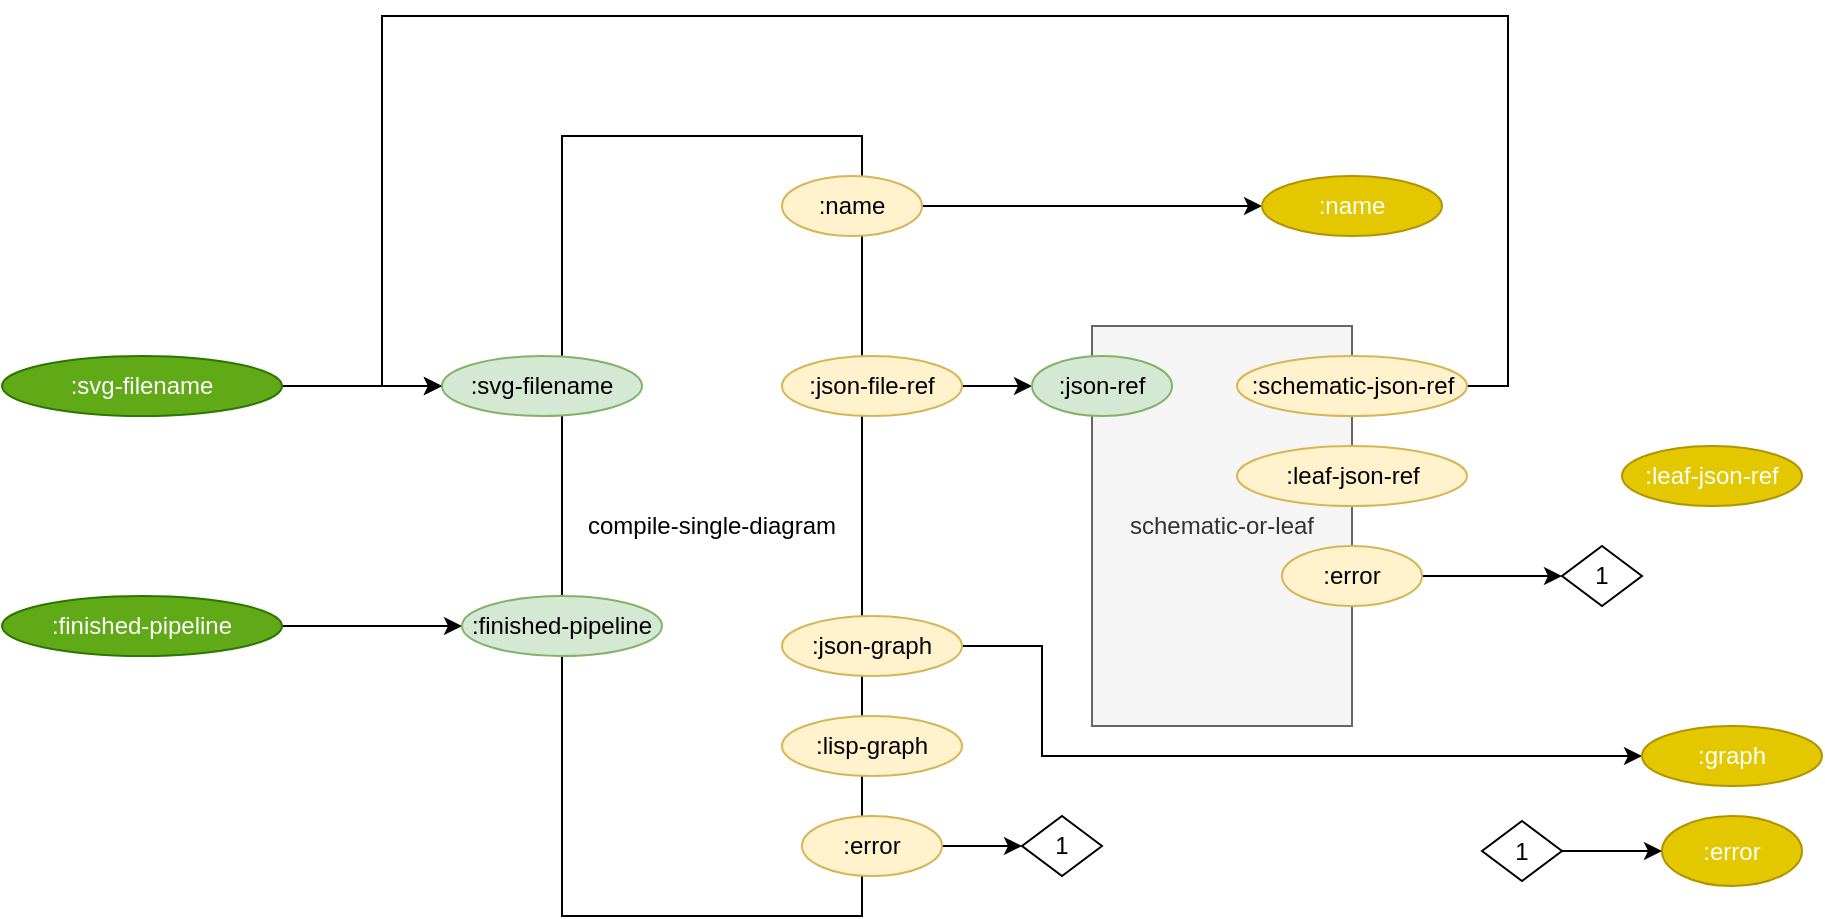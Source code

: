 <mxfile version="12.4.2" type="device" pages="5"><diagram id="kTaohMnw-kOpqh6rDy7y" name="0. build"><mxGraphModel dx="2206" dy="1635" grid="1" gridSize="10" guides="1" tooltips="1" connect="1" arrows="1" fold="1" page="1" pageScale="1" pageWidth="1100" pageHeight="850" math="0" shadow="0"><root><mxCell id="Mn-rGtJxIU_AGrY4zjHz-0"/><mxCell id="Mn-rGtJxIU_AGrY4zjHz-1" parent="Mn-rGtJxIU_AGrY4zjHz-0"/><mxCell id="Mn-rGtJxIU_AGrY4zjHz-28" value="compile-single-diagram" style="rounded=0;whiteSpace=wrap;html=1;strokeColor=#000000;align=center;" vertex="1" parent="Mn-rGtJxIU_AGrY4zjHz-1"><mxGeometry x="-690" y="-680" width="150" height="390" as="geometry"/></mxCell><mxCell id="1WIbEod5XKTAdlQZYnNR-9" style="edgeStyle=orthogonalEdgeStyle;rounded=0;orthogonalLoop=1;jettySize=auto;html=1;exitX=1;exitY=0.5;exitDx=0;exitDy=0;entryX=0;entryY=0.5;entryDx=0;entryDy=0;" edge="1" parent="Mn-rGtJxIU_AGrY4zjHz-1" source="Mn-rGtJxIU_AGrY4zjHz-19" target="1WIbEod5XKTAdlQZYnNR-8"><mxGeometry relative="1" as="geometry"/></mxCell><mxCell id="Mn-rGtJxIU_AGrY4zjHz-19" value=":name" style="ellipse;whiteSpace=wrap;html=1;fillColor=#fff2cc;strokeColor=#d6b656;" vertex="1" parent="Mn-rGtJxIU_AGrY4zjHz-1"><mxGeometry x="-580" y="-660" width="70" height="30" as="geometry"/></mxCell><mxCell id="ww4mffYR2kwE5zpnx_MJ-22" style="edgeStyle=orthogonalEdgeStyle;rounded=0;orthogonalLoop=1;jettySize=auto;html=1;exitX=1;exitY=0.5;exitDx=0;exitDy=0;entryX=0;entryY=0.5;entryDx=0;entryDy=0;" edge="1" parent="Mn-rGtJxIU_AGrY4zjHz-1" source="Mn-rGtJxIU_AGrY4zjHz-24" target="ww4mffYR2kwE5zpnx_MJ-14"><mxGeometry relative="1" as="geometry"/></mxCell><mxCell id="Mn-rGtJxIU_AGrY4zjHz-24" value=":json-file-ref" style="ellipse;whiteSpace=wrap;html=1;fillColor=#fff2cc;strokeColor=#d6b656;" vertex="1" parent="Mn-rGtJxIU_AGrY4zjHz-1"><mxGeometry x="-580" y="-570" width="90" height="30" as="geometry"/></mxCell><mxCell id="1WIbEod5XKTAdlQZYnNR-22" style="edgeStyle=orthogonalEdgeStyle;rounded=0;orthogonalLoop=1;jettySize=auto;html=1;exitX=1;exitY=0.5;exitDx=0;exitDy=0;entryX=0;entryY=0.5;entryDx=0;entryDy=0;" edge="1" parent="Mn-rGtJxIU_AGrY4zjHz-1" source="Mn-rGtJxIU_AGrY4zjHz-25" target="1WIbEod5XKTAdlQZYnNR-7"><mxGeometry relative="1" as="geometry"><Array as="points"><mxPoint x="-450" y="-425"/><mxPoint x="-450" y="-370"/></Array></mxGeometry></mxCell><mxCell id="Mn-rGtJxIU_AGrY4zjHz-25" value=":json-graph" style="ellipse;whiteSpace=wrap;html=1;fillColor=#fff2cc;strokeColor=#d6b656;" vertex="1" parent="Mn-rGtJxIU_AGrY4zjHz-1"><mxGeometry x="-580" y="-440" width="90" height="30" as="geometry"/></mxCell><mxCell id="Mn-rGtJxIU_AGrY4zjHz-26" value=":lisp-graph" style="ellipse;whiteSpace=wrap;html=1;fillColor=#fff2cc;strokeColor=#d6b656;" vertex="1" parent="Mn-rGtJxIU_AGrY4zjHz-1"><mxGeometry x="-580" y="-390" width="90" height="30" as="geometry"/></mxCell><mxCell id="ww4mffYR2kwE5zpnx_MJ-2" style="edgeStyle=orthogonalEdgeStyle;rounded=0;orthogonalLoop=1;jettySize=auto;html=1;exitX=1;exitY=0.5;exitDx=0;exitDy=0;" edge="1" parent="Mn-rGtJxIU_AGrY4zjHz-1" source="Mn-rGtJxIU_AGrY4zjHz-27" target="ww4mffYR2kwE5zpnx_MJ-0"><mxGeometry relative="1" as="geometry"/></mxCell><mxCell id="Mn-rGtJxIU_AGrY4zjHz-27" value=":error" style="ellipse;whiteSpace=wrap;html=1;fillColor=#fff2cc;strokeColor=#d6b656;" vertex="1" parent="Mn-rGtJxIU_AGrY4zjHz-1"><mxGeometry x="-570" y="-340" width="70" height="30" as="geometry"/></mxCell><mxCell id="1WIbEod5XKTAdlQZYnNR-11" style="edgeStyle=orthogonalEdgeStyle;rounded=0;orthogonalLoop=1;jettySize=auto;html=1;exitX=1;exitY=0.5;exitDx=0;exitDy=0;" edge="1" parent="Mn-rGtJxIU_AGrY4zjHz-1" source="Mn-rGtJxIU_AGrY4zjHz-29"><mxGeometry relative="1" as="geometry"><mxPoint x="-750" y="-555" as="targetPoint"/></mxGeometry></mxCell><mxCell id="Mn-rGtJxIU_AGrY4zjHz-29" value=":svg-filename" style="ellipse;whiteSpace=wrap;html=1;fillColor=#60a917;strokeColor=#2D7600;fontColor=#ffffff;" vertex="1" parent="Mn-rGtJxIU_AGrY4zjHz-1"><mxGeometry x="-970" y="-570" width="140" height="30" as="geometry"/></mxCell><mxCell id="Mn-rGtJxIU_AGrY4zjHz-34" value=":svg-filename" style="ellipse;whiteSpace=wrap;html=1;fillColor=#d5e8d4;strokeColor=#82b366;" vertex="1" parent="Mn-rGtJxIU_AGrY4zjHz-1"><mxGeometry x="-750" y="-570" width="100" height="30" as="geometry"/></mxCell><mxCell id="Mn-rGtJxIU_AGrY4zjHz-41" value=":error" style="ellipse;whiteSpace=wrap;html=1;fillColor=#e3c800;strokeColor=#B09500;fontColor=#ffffff;" vertex="1" parent="Mn-rGtJxIU_AGrY4zjHz-1"><mxGeometry x="-140" y="-340" width="70" height="35" as="geometry"/></mxCell><mxCell id="1WIbEod5XKTAdlQZYnNR-7" value=":graph" style="ellipse;whiteSpace=wrap;html=1;fillColor=#e3c800;strokeColor=#B09500;fontColor=#ffffff;" vertex="1" parent="Mn-rGtJxIU_AGrY4zjHz-1"><mxGeometry x="-150" y="-385" width="90" height="30" as="geometry"/></mxCell><mxCell id="1WIbEod5XKTAdlQZYnNR-8" value=":name" style="ellipse;whiteSpace=wrap;html=1;fillColor=#e3c800;strokeColor=#B09500;fontColor=#ffffff;" vertex="1" parent="Mn-rGtJxIU_AGrY4zjHz-1"><mxGeometry x="-340" y="-660" width="90" height="30" as="geometry"/></mxCell><mxCell id="ww4mffYR2kwE5zpnx_MJ-0" value="1" style="rhombus;whiteSpace=wrap;html=1;" vertex="1" parent="Mn-rGtJxIU_AGrY4zjHz-1"><mxGeometry x="-460" y="-340" width="40" height="30" as="geometry"/></mxCell><mxCell id="ww4mffYR2kwE5zpnx_MJ-3" style="edgeStyle=orthogonalEdgeStyle;rounded=0;orthogonalLoop=1;jettySize=auto;html=1;exitX=1;exitY=0.5;exitDx=0;exitDy=0;entryX=0;entryY=0.5;entryDx=0;entryDy=0;" edge="1" parent="Mn-rGtJxIU_AGrY4zjHz-1" source="ww4mffYR2kwE5zpnx_MJ-1" target="Mn-rGtJxIU_AGrY4zjHz-41"><mxGeometry relative="1" as="geometry"/></mxCell><mxCell id="ww4mffYR2kwE5zpnx_MJ-1" value="1" style="rhombus;whiteSpace=wrap;html=1;" vertex="1" parent="Mn-rGtJxIU_AGrY4zjHz-1"><mxGeometry x="-230" y="-337.5" width="40" height="30" as="geometry"/></mxCell><mxCell id="ww4mffYR2kwE5zpnx_MJ-8" value="schematic-or-leaf" style="rounded=0;whiteSpace=wrap;html=1;strokeColor=#666666;align=center;fillColor=#f5f5f5;fontColor=#333333;" vertex="1" parent="Mn-rGtJxIU_AGrY4zjHz-1"><mxGeometry x="-425" y="-585" width="130" height="200" as="geometry"/></mxCell><mxCell id="GttK99z5oHavSZ59mQn9-0" style="edgeStyle=orthogonalEdgeStyle;rounded=0;orthogonalLoop=1;jettySize=auto;html=1;exitX=1;exitY=0.5;exitDx=0;exitDy=0;" edge="1" parent="Mn-rGtJxIU_AGrY4zjHz-1" source="ww4mffYR2kwE5zpnx_MJ-10"><mxGeometry relative="1" as="geometry"><mxPoint x="-750" y="-555" as="targetPoint"/><Array as="points"><mxPoint x="-217" y="-555"/><mxPoint x="-217" y="-740"/><mxPoint x="-780" y="-740"/><mxPoint x="-780" y="-555"/></Array></mxGeometry></mxCell><mxCell id="ww4mffYR2kwE5zpnx_MJ-10" value=":schematic-json-ref" style="ellipse;whiteSpace=wrap;html=1;fillColor=#fff2cc;strokeColor=#d6b656;" vertex="1" parent="Mn-rGtJxIU_AGrY4zjHz-1"><mxGeometry x="-352.5" y="-570" width="115" height="30" as="geometry"/></mxCell><mxCell id="ww4mffYR2kwE5zpnx_MJ-11" style="edgeStyle=orthogonalEdgeStyle;rounded=0;orthogonalLoop=1;jettySize=auto;html=1;" edge="1" parent="Mn-rGtJxIU_AGrY4zjHz-1" source="ww4mffYR2kwE5zpnx_MJ-12" target="ww4mffYR2kwE5zpnx_MJ-13"><mxGeometry relative="1" as="geometry"/></mxCell><mxCell id="ww4mffYR2kwE5zpnx_MJ-12" value=":error" style="ellipse;whiteSpace=wrap;html=1;fillColor=#fff2cc;strokeColor=#d6b656;" vertex="1" parent="Mn-rGtJxIU_AGrY4zjHz-1"><mxGeometry x="-330" y="-475" width="70" height="30" as="geometry"/></mxCell><mxCell id="ww4mffYR2kwE5zpnx_MJ-13" value="1" style="rhombus;whiteSpace=wrap;html=1;" vertex="1" parent="Mn-rGtJxIU_AGrY4zjHz-1"><mxGeometry x="-190" y="-475" width="40" height="30" as="geometry"/></mxCell><mxCell id="ww4mffYR2kwE5zpnx_MJ-14" value=":json-ref" style="ellipse;whiteSpace=wrap;html=1;fillColor=#d5e8d4;strokeColor=#82b366;" vertex="1" parent="Mn-rGtJxIU_AGrY4zjHz-1"><mxGeometry x="-455" y="-570" width="70" height="30" as="geometry"/></mxCell><mxCell id="ww4mffYR2kwE5zpnx_MJ-15" value=":leaf-json-ref" style="ellipse;whiteSpace=wrap;html=1;fillColor=#fff2cc;strokeColor=#d6b656;" vertex="1" parent="Mn-rGtJxIU_AGrY4zjHz-1"><mxGeometry x="-352.5" y="-525" width="115" height="30" as="geometry"/></mxCell><mxCell id="ww4mffYR2kwE5zpnx_MJ-18" value=":leaf-json-ref" style="ellipse;whiteSpace=wrap;html=1;fillColor=#e3c800;strokeColor=#B09500;fontColor=#ffffff;" vertex="1" parent="Mn-rGtJxIU_AGrY4zjHz-1"><mxGeometry x="-160" y="-525" width="90" height="30" as="geometry"/></mxCell><mxCell id="J6hZQ-B5AV4TdkbTx0U7-2" style="edgeStyle=orthogonalEdgeStyle;rounded=0;orthogonalLoop=1;jettySize=auto;html=1;exitX=1;exitY=0.5;exitDx=0;exitDy=0;entryX=0;entryY=0.5;entryDx=0;entryDy=0;" edge="1" parent="Mn-rGtJxIU_AGrY4zjHz-1" source="J6hZQ-B5AV4TdkbTx0U7-0" target="J6hZQ-B5AV4TdkbTx0U7-1"><mxGeometry relative="1" as="geometry"/></mxCell><mxCell id="J6hZQ-B5AV4TdkbTx0U7-0" value=":finished-pipeline" style="ellipse;whiteSpace=wrap;html=1;fillColor=#60a917;strokeColor=#2D7600;fontColor=#ffffff;" vertex="1" parent="Mn-rGtJxIU_AGrY4zjHz-1"><mxGeometry x="-970" y="-450" width="140" height="30" as="geometry"/></mxCell><mxCell id="J6hZQ-B5AV4TdkbTx0U7-1" value=":finished-pipeline" style="ellipse;whiteSpace=wrap;html=1;fillColor=#d5e8d4;strokeColor=#82b366;" vertex="1" parent="Mn-rGtJxIU_AGrY4zjHz-1"><mxGeometry x="-740" y="-450" width="100" height="30" as="geometry"/></mxCell></root></mxGraphModel></diagram><diagram id="BSqaEIzAbErSCFMda4Vr" name="1. compile-single-diagram"><mxGraphModel dx="2401" dy="1774" grid="1" gridSize="10" guides="1" tooltips="1" connect="1" arrows="1" fold="1" page="1" pageScale="1" pageWidth="1100" pageHeight="850" math="0" shadow="0"><root><mxCell id="u4qeDyeQGf4HoiwSgoCH-0"/><mxCell id="u4qeDyeQGf4HoiwSgoCH-1" parent="u4qeDyeQGf4HoiwSgoCH-0"/><mxCell id="u4qeDyeQGf4HoiwSgoCH-2" value="Compiler" style="rounded=0;whiteSpace=wrap;html=1;" vertex="1" parent="u4qeDyeQGf4HoiwSgoCH-1"><mxGeometry x="-850" y="-600" width="210" height="300" as="geometry"/></mxCell><mxCell id="u4qeDyeQGf4HoiwSgoCH-33" style="edgeStyle=orthogonalEdgeStyle;rounded=0;orthogonalLoop=1;jettySize=auto;html=1;exitX=1;exitY=0.5;exitDx=0;exitDy=0;entryX=0;entryY=0.5;entryDx=0;entryDy=0;" edge="1" parent="u4qeDyeQGf4HoiwSgoCH-1" source="u4qeDyeQGf4HoiwSgoCH-8" target="u4qeDyeQGf4HoiwSgoCH-32"><mxGeometry relative="1" as="geometry"/></mxCell><mxCell id="u4qeDyeQGf4HoiwSgoCH-8" value=":error" style="ellipse;whiteSpace=wrap;html=1;fillColor=#fff2cc;strokeColor=#d6b656;" vertex="1" parent="u4qeDyeQGf4HoiwSgoCH-1"><mxGeometry x="-710" y="-340" width="140" height="30" as="geometry"/></mxCell><mxCell id="u4qeDyeQGf4HoiwSgoCH-23" style="edgeStyle=orthogonalEdgeStyle;rounded=0;orthogonalLoop=1;jettySize=auto;html=1;exitX=1;exitY=0.5;exitDx=0;exitDy=0;" edge="1" parent="u4qeDyeQGf4HoiwSgoCH-1" source="u4qeDyeQGf4HoiwSgoCH-9" target="u4qeDyeQGf4HoiwSgoCH-22"><mxGeometry relative="1" as="geometry"/></mxCell><mxCell id="u4qeDyeQGf4HoiwSgoCH-9" value=":metadata" style="ellipse;whiteSpace=wrap;html=1;fillColor=#fff2cc;strokeColor=#d6b656;" vertex="1" parent="u4qeDyeQGf4HoiwSgoCH-1"><mxGeometry x="-685" y="-585" width="90" height="30" as="geometry"/></mxCell><mxCell id="u4qeDyeQGf4HoiwSgoCH-30" style="edgeStyle=orthogonalEdgeStyle;rounded=0;orthogonalLoop=1;jettySize=auto;html=1;exitX=1;exitY=0.5;exitDx=0;exitDy=0;entryX=0;entryY=0.5;entryDx=0;entryDy=0;" edge="1" parent="u4qeDyeQGf4HoiwSgoCH-1" source="u4qeDyeQGf4HoiwSgoCH-10" target="u4qeDyeQGf4HoiwSgoCH-28"><mxGeometry relative="1" as="geometry"/></mxCell><mxCell id="u4qeDyeQGf4HoiwSgoCH-10" value=":json" style="ellipse;whiteSpace=wrap;html=1;fillColor=#fff2cc;strokeColor=#d6b656;" vertex="1" parent="u4qeDyeQGf4HoiwSgoCH-1"><mxGeometry x="-710" y="-460" width="140" height="30" as="geometry"/></mxCell><mxCell id="u4qeDyeQGf4HoiwSgoCH-31" style="edgeStyle=orthogonalEdgeStyle;rounded=0;orthogonalLoop=1;jettySize=auto;html=1;exitX=1;exitY=0.5;exitDx=0;exitDy=0;entryX=0;entryY=0.5;entryDx=0;entryDy=0;" edge="1" parent="u4qeDyeQGf4HoiwSgoCH-1" source="u4qeDyeQGf4HoiwSgoCH-11" target="u4qeDyeQGf4HoiwSgoCH-29"><mxGeometry relative="1" as="geometry"/></mxCell><mxCell id="u4qeDyeQGf4HoiwSgoCH-11" value=":lisp" style="ellipse;whiteSpace=wrap;html=1;fillColor=#fff2cc;strokeColor=#d6b656;" vertex="1" parent="u4qeDyeQGf4HoiwSgoCH-1"><mxGeometry x="-710" y="-410" width="140" height="30" as="geometry"/></mxCell><mxCell id="u4qeDyeQGf4HoiwSgoCH-12" value=":svg-filename" style="ellipse;whiteSpace=wrap;html=1;fillColor=#d5e8d4;strokeColor=#82b366;" vertex="1" parent="u4qeDyeQGf4HoiwSgoCH-1"><mxGeometry x="-910" y="-540" width="140" height="30" as="geometry"/></mxCell><mxCell id="u4qeDyeQGf4HoiwSgoCH-14" style="edgeStyle=orthogonalEdgeStyle;rounded=0;orthogonalLoop=1;jettySize=auto;html=1;exitX=1;exitY=0.5;exitDx=0;exitDy=0;" edge="1" parent="u4qeDyeQGf4HoiwSgoCH-1" source="u4qeDyeQGf4HoiwSgoCH-13" target="u4qeDyeQGf4HoiwSgoCH-12"><mxGeometry relative="1" as="geometry"/></mxCell><mxCell id="u4qeDyeQGf4HoiwSgoCH-20" style="edgeStyle=orthogonalEdgeStyle;rounded=0;orthogonalLoop=1;jettySize=auto;html=1;exitX=1;exitY=0.5;exitDx=0;exitDy=0;entryX=0;entryY=0.5;entryDx=0;entryDy=0;" edge="1" parent="u4qeDyeQGf4HoiwSgoCH-1" source="u4qeDyeQGf4HoiwSgoCH-13" target="u4qeDyeQGf4HoiwSgoCH-16"><mxGeometry relative="1" as="geometry"><Array as="points"><mxPoint x="-940" y="-525"/><mxPoint x="-940" y="-660"/></Array></mxGeometry></mxCell><mxCell id="u4qeDyeQGf4HoiwSgoCH-13" value=":svg-filename" style="ellipse;whiteSpace=wrap;html=1;fillColor=#60a917;strokeColor=#2D7600;fontColor=#ffffff;" vertex="1" parent="u4qeDyeQGf4HoiwSgoCH-1"><mxGeometry x="-1100" y="-540" width="140" height="30" as="geometry"/></mxCell><mxCell id="u4qeDyeQGf4HoiwSgoCH-15" value="part-namer" style="rounded=0;whiteSpace=wrap;html=1;strokeColor=#000000;align=center;" vertex="1" parent="u4qeDyeQGf4HoiwSgoCH-1"><mxGeometry x="-850" y="-690" width="210" height="60" as="geometry"/></mxCell><mxCell id="u4qeDyeQGf4HoiwSgoCH-16" value=":filename" style="ellipse;whiteSpace=wrap;html=1;fillColor=#d5e8d4;strokeColor=#82b366;" vertex="1" parent="u4qeDyeQGf4HoiwSgoCH-1"><mxGeometry x="-880" y="-675" width="80" height="30" as="geometry"/></mxCell><mxCell id="u4qeDyeQGf4HoiwSgoCH-19" style="edgeStyle=orthogonalEdgeStyle;rounded=0;orthogonalLoop=1;jettySize=auto;html=1;exitX=1;exitY=0.5;exitDx=0;exitDy=0;entryX=0;entryY=0.5;entryDx=0;entryDy=0;" edge="1" parent="u4qeDyeQGf4HoiwSgoCH-1" source="u4qeDyeQGf4HoiwSgoCH-17" target="u4qeDyeQGf4HoiwSgoCH-18"><mxGeometry relative="1" as="geometry"/></mxCell><mxCell id="u4qeDyeQGf4HoiwSgoCH-17" value=":name" style="ellipse;whiteSpace=wrap;html=1;fillColor=#fff2cc;strokeColor=#d6b656;" vertex="1" parent="u4qeDyeQGf4HoiwSgoCH-1"><mxGeometry x="-685" y="-675" width="90" height="30" as="geometry"/></mxCell><mxCell id="u4qeDyeQGf4HoiwSgoCH-18" value=":name" style="ellipse;whiteSpace=wrap;html=1;fillColor=#e3c800;strokeColor=#B09500;fontColor=#ffffff;" vertex="1" parent="u4qeDyeQGf4HoiwSgoCH-1"><mxGeometry x="-160" y="-675" width="140" height="30" as="geometry"/></mxCell><mxCell id="u4qeDyeQGf4HoiwSgoCH-21" value="JSON-array-splitter" style="rounded=0;whiteSpace=wrap;html=1;strokeColor=#000000;align=center;" vertex="1" parent="u4qeDyeQGf4HoiwSgoCH-1"><mxGeometry x="-520" y="-600" width="210" height="60" as="geometry"/></mxCell><mxCell id="u4qeDyeQGf4HoiwSgoCH-22" value=":array" style="ellipse;whiteSpace=wrap;html=1;fillColor=#d5e8d4;strokeColor=#82b366;" vertex="1" parent="u4qeDyeQGf4HoiwSgoCH-1"><mxGeometry x="-570" y="-585" width="90" height="30" as="geometry"/></mxCell><mxCell id="u4qeDyeQGf4HoiwSgoCH-27" style="edgeStyle=orthogonalEdgeStyle;rounded=0;orthogonalLoop=1;jettySize=auto;html=1;exitX=1;exitY=0.5;exitDx=0;exitDy=0;" edge="1" parent="u4qeDyeQGf4HoiwSgoCH-1" source="u4qeDyeQGf4HoiwSgoCH-24" target="u4qeDyeQGf4HoiwSgoCH-25"><mxGeometry relative="1" as="geometry"/></mxCell><mxCell id="u4qeDyeQGf4HoiwSgoCH-24" value=":items" style="ellipse;whiteSpace=wrap;html=1;fillColor=#fff2cc;strokeColor=#d6b656;" vertex="1" parent="u4qeDyeQGf4HoiwSgoCH-1"><mxGeometry x="-340" y="-585" width="70" height="30" as="geometry"/></mxCell><mxCell id="u4qeDyeQGf4HoiwSgoCH-25" value=":json-file-ref" style="ellipse;whiteSpace=wrap;html=1;fillColor=#e3c800;strokeColor=#B09500;fontColor=#ffffff;" vertex="1" parent="u4qeDyeQGf4HoiwSgoCH-1"><mxGeometry x="-150" y="-585" width="140" height="30" as="geometry"/></mxCell><mxCell id="u4qeDyeQGf4HoiwSgoCH-28" value=":json-graph" style="ellipse;whiteSpace=wrap;html=1;fillColor=#e3c800;strokeColor=#B09500;fontColor=#ffffff;" vertex="1" parent="u4qeDyeQGf4HoiwSgoCH-1"><mxGeometry x="-150" y="-460" width="140" height="30" as="geometry"/></mxCell><mxCell id="u4qeDyeQGf4HoiwSgoCH-29" value=":lisp-graph" style="ellipse;whiteSpace=wrap;html=1;fillColor=#e3c800;strokeColor=#B09500;fontColor=#ffffff;" vertex="1" parent="u4qeDyeQGf4HoiwSgoCH-1"><mxGeometry x="-150" y="-410" width="140" height="30" as="geometry"/></mxCell><mxCell id="u4qeDyeQGf4HoiwSgoCH-32" value=":error" style="ellipse;whiteSpace=wrap;html=1;fillColor=#e3c800;strokeColor=#B09500;fontColor=#ffffff;" vertex="1" parent="u4qeDyeQGf4HoiwSgoCH-1"><mxGeometry x="-150" y="-340" width="140" height="30" as="geometry"/></mxCell><mxCell id="WQs9E5coec-uMUZWUnwF-0" value=":finished-pipeline" style="ellipse;whiteSpace=wrap;html=1;fillColor=#d5e8d4;strokeColor=#82b366;" vertex="1" parent="u4qeDyeQGf4HoiwSgoCH-1"><mxGeometry x="-920" y="-420" width="140" height="30" as="geometry"/></mxCell><mxCell id="WQs9E5coec-uMUZWUnwF-2" style="edgeStyle=orthogonalEdgeStyle;rounded=0;orthogonalLoop=1;jettySize=auto;html=1;exitX=1;exitY=0.5;exitDx=0;exitDy=0;" edge="1" parent="u4qeDyeQGf4HoiwSgoCH-1" source="WQs9E5coec-uMUZWUnwF-1" target="WQs9E5coec-uMUZWUnwF-0"><mxGeometry relative="1" as="geometry"/></mxCell><mxCell id="WQs9E5coec-uMUZWUnwF-1" value=":finished-pipeline" style="ellipse;whiteSpace=wrap;html=1;fillColor=#60a917;strokeColor=#2D7600;fontColor=#ffffff;" vertex="1" parent="u4qeDyeQGf4HoiwSgoCH-1"><mxGeometry x="-1100" y="-420" width="140" height="30" as="geometry"/></mxCell></root></mxGraphModel></diagram><diagram id="zkIa6d8jiOvOYW3uuYZ_" name="(spacer)"><mxGraphModel dx="1106" dy="785" grid="1" gridSize="10" guides="1" tooltips="1" connect="1" arrows="1" fold="1" page="1" pageScale="1" pageWidth="1100" pageHeight="850" math="0" shadow="0"><root><mxCell id="l-7z3NYvXJu23y0B7lJB-0"/><mxCell id="l-7z3NYvXJu23y0B7lJB-1" parent="l-7z3NYvXJu23y0B7lJB-0"/></root></mxGraphModel></diagram><diagram id="QI5TESOnWgU8ozS7O0H-" name="deprecated compile-composite"><mxGraphModel dx="2206" dy="1635" grid="1" gridSize="10" guides="1" tooltips="1" connect="1" arrows="1" fold="1" page="1" pageScale="1" pageWidth="1100" pageHeight="850" math="0" shadow="0"><root><mxCell id="0"/><mxCell id="1" parent="0"/><mxCell id="ALMB60lFGLhq18Ao3aPR-32" value="compile-one-diagram" style="rounded=0;whiteSpace=wrap;html=1;fillColor=#f5f5f5;strokeColor=#666666;fontColor=#333333;" parent="1" vertex="1"><mxGeometry x="-370" y="-650" width="120" height="150" as="geometry"/></mxCell><mxCell id="ALMB60lFGLhq18Ao3aPR-31" value="split-diagram" style="rounded=0;whiteSpace=wrap;html=1;fillColor=#f5f5f5;strokeColor=#666666;fontColor=#333333;" parent="1" vertex="1"><mxGeometry x="-645" y="-660" width="120" height="240" as="geometry"/></mxCell><mxCell id="ALMB60lFGLhq18Ao3aPR-19" value="[{&quot;dir&quot;:&quot;build_process/&quot;,&quot;file&quot;:&quot;parts/split_diagram.json&quot;,&quot;kindName&quot;:&quot;split diagram&quot;,&quot;ref&quot;:&quot;master&quot;,&quot;repo&quot;:&quot;https://github.com/bmfbp/bmfbp.git&quot;},{&quot;dir&quot;:&quot;build_process/&quot;,&quot;file&quot;:&quot;parts/compile_one_diagram.json&quot;,&quot;kindName&quot;:&quot;compile one diagram&quot;,&quot;ref&quot;:&quot;master&quot;,&quot;repo&quot;:&quot;https://github.com/bmfbp/bmfbp.git&quot;},{&quot;dir&quot;:&quot;build_process/&quot;,&quot;file&quot;:&quot;parts/json_array_splitter.json&quot;,&quot;kindName&quot;:&quot;json array splitter&quot;,&quot;ref&quot;:&quot;master&quot;,&quot;repo&quot;:&quot;https://github.com/bmfbp/bmfbp.git&quot;}]" style="rounded=1;whiteSpace=wrap;html=1;dashed=1;dashPattern=1 1;" parent="1" vertex="1"><mxGeometry x="-920" y="-320" width="870" height="230" as="geometry"/></mxCell><mxCell id="ALMB60lFGLhq18Ao3aPR-33" style="edgeStyle=orthogonalEdgeStyle;rounded=0;orthogonalLoop=1;jettySize=auto;html=1;exitX=1;exitY=0.5;exitDx=0;exitDy=0;" parent="1" source="ALMB60lFGLhq18Ao3aPR-20" target="ALMB60lFGLhq18Ao3aPR-23" edge="1"><mxGeometry relative="1" as="geometry"/></mxCell><mxCell id="ALMB60lFGLhq18Ao3aPR-20" value=":svg" style="ellipse;whiteSpace=wrap;html=1;fillColor=#60a917;strokeColor=#2D7600;fontColor=#ffffff;" parent="1" vertex="1"><mxGeometry x="-830" y="-630" width="90" height="30" as="geometry"/></mxCell><mxCell id="ALMB60lFGLhq18Ao3aPR-21" value=":json-graph" style="ellipse;whiteSpace=wrap;html=1;fillColor=#e3c800;strokeColor=#B09500;fontColor=#ffffff;" parent="1" vertex="1"><mxGeometry x="-140" y="-630" width="90" height="30" as="geometry"/></mxCell><mxCell id="ALMB60lFGLhq18Ao3aPR-22" value=":json-metadata" style="ellipse;whiteSpace=wrap;html=1;fillColor=#e3c800;strokeColor=#B09500;fontColor=#ffffff;" parent="1" vertex="1"><mxGeometry x="-140" y="-470" width="90" height="30" as="geometry"/></mxCell><mxCell id="ALMB60lFGLhq18Ao3aPR-23" value=":svg-content" style="ellipse;whiteSpace=wrap;html=1;fillColor=#d5e8d4;strokeColor=#82b366;" parent="1" vertex="1"><mxGeometry x="-690" y="-630" width="90" height="30" as="geometry"/></mxCell><mxCell id="ALMB60lFGLhq18Ao3aPR-26" style="edgeStyle=orthogonalEdgeStyle;rounded=0;orthogonalLoop=1;jettySize=auto;html=1;exitX=1;exitY=0.5;exitDx=0;exitDy=0;" parent="1" source="ALMB60lFGLhq18Ao3aPR-25" target="ALMB60lFGLhq18Ao3aPR-21" edge="1"><mxGeometry relative="1" as="geometry"/></mxCell><mxCell id="ALMB60lFGLhq18Ao3aPR-25" value=":json-graph" style="ellipse;whiteSpace=wrap;html=1;fillColor=#fff2cc;strokeColor=#d6b656;" parent="1" vertex="1"><mxGeometry x="-290" y="-630" width="90" height="30" as="geometry"/></mxCell><mxCell id="ALMB60lFGLhq18Ao3aPR-27" value=":diagram" style="ellipse;whiteSpace=wrap;html=1;fillColor=#d5e8d4;strokeColor=#82b366;" parent="1" vertex="1"><mxGeometry x="-410" y="-630" width="90" height="30" as="geometry"/></mxCell><mxCell id="ALMB60lFGLhq18Ao3aPR-37" style="edgeStyle=orthogonalEdgeStyle;rounded=0;orthogonalLoop=1;jettySize=auto;html=1;exitX=1;exitY=0.5;exitDx=0;exitDy=0;entryX=0;entryY=0.5;entryDx=0;entryDy=0;" parent="1" source="ALMB60lFGLhq18Ao3aPR-28" target="ALMB60lFGLhq18Ao3aPR-27" edge="1"><mxGeometry relative="1" as="geometry"/></mxCell><mxCell id="ALMB60lFGLhq18Ao3aPR-28" value=":diagram" style="ellipse;whiteSpace=wrap;html=1;fillColor=#fff2cc;strokeColor=#d6b656;" parent="1" vertex="1"><mxGeometry x="-570" y="-630" width="90" height="30" as="geometry"/></mxCell><mxCell id="ALMB60lFGLhq18Ao3aPR-49" style="edgeStyle=orthogonalEdgeStyle;rounded=0;orthogonalLoop=1;jettySize=auto;html=1;exitX=1;exitY=0.5;exitDx=0;exitDy=0;" parent="1" source="ALMB60lFGLhq18Ao3aPR-30" target="ALMB60lFGLhq18Ao3aPR-45" edge="1"><mxGeometry relative="1" as="geometry"/></mxCell><mxCell id="ALMB60lFGLhq18Ao3aPR-30" value=":error" style="ellipse;whiteSpace=wrap;html=1;fillColor=#fff2cc;strokeColor=#d6b656;" parent="1" vertex="1"><mxGeometry x="-570" y="-510" width="90" height="30" as="geometry"/></mxCell><mxCell id="ALMB60lFGLhq18Ao3aPR-43" style="edgeStyle=orthogonalEdgeStyle;rounded=0;orthogonalLoop=1;jettySize=auto;html=1;exitX=1;exitY=0.5;exitDx=0;exitDy=0;entryX=0;entryY=0.5;entryDx=0;entryDy=0;" parent="1" source="ALMB60lFGLhq18Ao3aPR-34" target="ALMB60lFGLhq18Ao3aPR-22" edge="1"><mxGeometry relative="1" as="geometry"/></mxCell><mxCell id="ALMB60lFGLhq18Ao3aPR-34" value=":json-metadata" style="ellipse;whiteSpace=wrap;html=1;fillColor=#fff2cc;strokeColor=#d6b656;" parent="1" vertex="1"><mxGeometry x="-570" y="-470" width="90" height="30" as="geometry"/></mxCell><mxCell id="ALMB60lFGLhq18Ao3aPR-47" style="edgeStyle=orthogonalEdgeStyle;rounded=0;orthogonalLoop=1;jettySize=auto;html=1;exitX=1;exitY=0.5;exitDx=0;exitDy=0;" parent="1" source="ALMB60lFGLhq18Ao3aPR-35" target="ALMB60lFGLhq18Ao3aPR-46" edge="1"><mxGeometry relative="1" as="geometry"/></mxCell><mxCell id="ALMB60lFGLhq18Ao3aPR-35" value=":error" style="ellipse;whiteSpace=wrap;html=1;fillColor=#fff2cc;strokeColor=#d6b656;" parent="1" vertex="1"><mxGeometry x="-300" y="-550" width="90" height="30" as="geometry"/></mxCell><mxCell id="ALMB60lFGLhq18Ao3aPR-39" value=":error" style="ellipse;whiteSpace=wrap;html=1;fillColor=#e3c800;strokeColor=#B09500;fontColor=#ffffff;" parent="1" vertex="1"><mxGeometry x="-140" y="-390" width="90" height="30" as="geometry"/></mxCell><mxCell id="ALMB60lFGLhq18Ao3aPR-48" style="edgeStyle=orthogonalEdgeStyle;rounded=0;orthogonalLoop=1;jettySize=auto;html=1;exitX=1;exitY=0.5;exitDx=0;exitDy=0;" parent="1" source="ALMB60lFGLhq18Ao3aPR-44" target="ALMB60lFGLhq18Ao3aPR-39" edge="1"><mxGeometry relative="1" as="geometry"/></mxCell><mxCell id="ALMB60lFGLhq18Ao3aPR-44" value="1" style="rhombus;whiteSpace=wrap;html=1;" parent="1" vertex="1"><mxGeometry x="-220" y="-390" width="40" height="30" as="geometry"/></mxCell><mxCell id="ALMB60lFGLhq18Ao3aPR-45" value="1" style="rhombus;whiteSpace=wrap;html=1;" parent="1" vertex="1"><mxGeometry x="-450" y="-510" width="40" height="30" as="geometry"/></mxCell><mxCell id="ALMB60lFGLhq18Ao3aPR-46" value="1" style="rhombus;whiteSpace=wrap;html=1;" parent="1" vertex="1"><mxGeometry x="-180" y="-550" width="40" height="30" as="geometry"/></mxCell></root></mxGraphModel></diagram><diagram id="53wO4o0_Y2bghlO6amF5" name="v3 compiler definiion"><mxGraphModel dx="2206" dy="1635" grid="1" gridSize="10" guides="1" tooltips="1" connect="1" arrows="1" fold="1" page="1" pageScale="1" pageWidth="1100" pageHeight="850" math="0" shadow="0"><root><mxCell id="zxMhlhnqGpttNlJuUH_c-0"/><mxCell id="zxMhlhnqGpttNlJuUH_c-1" parent="zxMhlhnqGpttNlJuUH_c-0"/><mxCell id="YM6YiaWmTQb3fIHluVI0-5" value="&lt;span style=&quot;white-space: nowrap&quot;&gt;:prolog-factbase-filename is the name of an input file which contanis the factbase to be compiled (deprecated in V3)&lt;/span&gt;&lt;br style=&quot;white-space: nowrap&quot;&gt;&lt;div&gt;&lt;span style=&quot;white-space: nowrap&quot;&gt;:map-filename is the name of an input file which contains the string-map (for backwards compatibility with V2 gprolog compiler (deprecated in V3)&lt;/span&gt;&lt;/div&gt;&lt;div&gt;&lt;span style=&quot;white-space: nowrap&quot;&gt;:svg-filename - filename of SVG file to be compiled&lt;/span&gt;&lt;/div&gt;&lt;div&gt;&lt;span style=&quot;white-space: nowrap&quot;&gt;:prolog-output-filename is the name of an output file where the compiler can write the final factbase to (for debug)&lt;/span&gt;&lt;br&gt;&lt;/div&gt;&lt;div&gt;&lt;span style=&quot;white-space: nowrap&quot;&gt;:dump - is a signal (T) that tells the compiler to dump the final factbase, when ready, to the filename given above&lt;/span&gt;&lt;/div&gt;&lt;div&gt;&lt;br&gt;&lt;/div&gt;&lt;div&gt;&lt;span style=&quot;white-space: nowrap&quot;&gt;:metadata is an output string that contains the metadata for the input factbase&lt;/span&gt;&lt;/div&gt;&lt;div&gt;&lt;span style=&quot;white-space: nowrap&quot;&gt;:json is an output - string containing generated JSON output&lt;/span&gt;&lt;/div&gt;&lt;div&gt;&lt;span style=&quot;white-space: nowrap&quot;&gt;:lisp is an output - string containing generated Lisp code&lt;/span&gt;&lt;/div&gt;&lt;div&gt;&lt;span style=&quot;white-space: nowrap&quot;&gt;:error is an output - any kind of error message if something goes wrong (probably not used much in this bootstrap)&lt;/span&gt;&lt;/div&gt;&lt;div&gt;&lt;span style=&quot;white-space: nowrap&quot;&gt;&lt;br&gt;&lt;/span&gt;&lt;/div&gt;" style="text;html=1;strokeColor=#000000;fillColor=none;align=left;verticalAlign=middle;whiteSpace=wrap;rounded=0;" vertex="1" parent="zxMhlhnqGpttNlJuUH_c-1"><mxGeometry x="-1040" y="-370" width="790" height="230" as="geometry"/></mxCell><mxCell id="YM6YiaWmTQb3fIHluVI0-7" value="Compiler" style="rounded=0;whiteSpace=wrap;html=1;" vertex="1" parent="zxMhlhnqGpttNlJuUH_c-1"><mxGeometry x="-810" y="-820" width="260" height="430" as="geometry"/></mxCell><mxCell id="YM6YiaWmTQb3fIHluVI0-8" value=":prolog-factbase-filename&lt;br&gt;" style="ellipse;whiteSpace=wrap;html=1;fillColor=#6d8764;strokeColor=#3A5431;fontColor=#ffffff;" vertex="1" parent="zxMhlhnqGpttNlJuUH_c-1"><mxGeometry x="-880" y="-810" width="140" height="30" as="geometry"/></mxCell><mxCell id="YM6YiaWmTQb3fIHluVI0-9" value=":prolog-output-filename" style="ellipse;whiteSpace=wrap;html=1;fillColor=#60a917;strokeColor=#2D7600;fontColor=#ffffff;" vertex="1" parent="zxMhlhnqGpttNlJuUH_c-1"><mxGeometry x="-880" y="-670" width="140" height="30" as="geometry"/></mxCell><mxCell id="YM6YiaWmTQb3fIHluVI0-14" value=":finished-pipelne" style="ellipse;whiteSpace=wrap;html=1;fillColor=#60a917;strokeColor=#2D7600;fontColor=#ffffff;" vertex="1" parent="zxMhlhnqGpttNlJuUH_c-1"><mxGeometry x="-880" y="-470" width="140" height="30" as="geometry"/></mxCell><mxCell id="YM6YiaWmTQb3fIHluVI0-15" value=":map-filename" style="ellipse;whiteSpace=wrap;html=1;fillColor=#6d8764;strokeColor=#3A5431;fontColor=#ffffff;" vertex="1" parent="zxMhlhnqGpttNlJuUH_c-1"><mxGeometry x="-880" y="-770" width="140" height="30" as="geometry"/></mxCell><mxCell id="YM6YiaWmTQb3fIHluVI0-16" value=":prolog-factbase-string-stream" style="ellipse;whiteSpace=wrap;html=1;fillColor=#60a917;strokeColor=#2D7600;fontColor=#ffffff;" vertex="1" parent="zxMhlhnqGpttNlJuUH_c-1"><mxGeometry x="-880" y="-720" width="165" height="30" as="geometry"/></mxCell><mxCell id="YM6YiaWmTQb3fIHluVI0-17" value=":error" style="ellipse;whiteSpace=wrap;html=1;fillColor=#e3c800;strokeColor=#B09500;fontColor=#ffffff;" vertex="1" parent="zxMhlhnqGpttNlJuUH_c-1"><mxGeometry x="-620" y="-430" width="140" height="30" as="geometry"/></mxCell><mxCell id="YM6YiaWmTQb3fIHluVI0-18" value=":metadata" style="ellipse;whiteSpace=wrap;html=1;fillColor=#e3c800;strokeColor=#B09500;fontColor=#ffffff;" vertex="1" parent="zxMhlhnqGpttNlJuUH_c-1"><mxGeometry x="-620" y="-670" width="140" height="30" as="geometry"/></mxCell><mxCell id="YM6YiaWmTQb3fIHluVI0-19" value=":json" style="ellipse;whiteSpace=wrap;html=1;fillColor=#e3c800;strokeColor=#B09500;fontColor=#ffffff;" vertex="1" parent="zxMhlhnqGpttNlJuUH_c-1"><mxGeometry x="-620" y="-550" width="140" height="30" as="geometry"/></mxCell><mxCell id="YM6YiaWmTQb3fIHluVI0-20" value=":lisp" style="ellipse;whiteSpace=wrap;html=1;fillColor=#e3c800;strokeColor=#B09500;fontColor=#ffffff;" vertex="1" parent="zxMhlhnqGpttNlJuUH_c-1"><mxGeometry x="-620" y="-500" width="140" height="30" as="geometry"/></mxCell><mxCell id="J4jR5t-7HT-JP9O4Xomt-0" value=":svg-filename" style="ellipse;whiteSpace=wrap;html=1;fillColor=#60a917;strokeColor=#2D7600;fontColor=#ffffff;" vertex="1" parent="zxMhlhnqGpttNlJuUH_c-1"><mxGeometry x="-880" y="-600" width="140" height="30" as="geometry"/></mxCell></root></mxGraphModel></diagram></mxfile>
